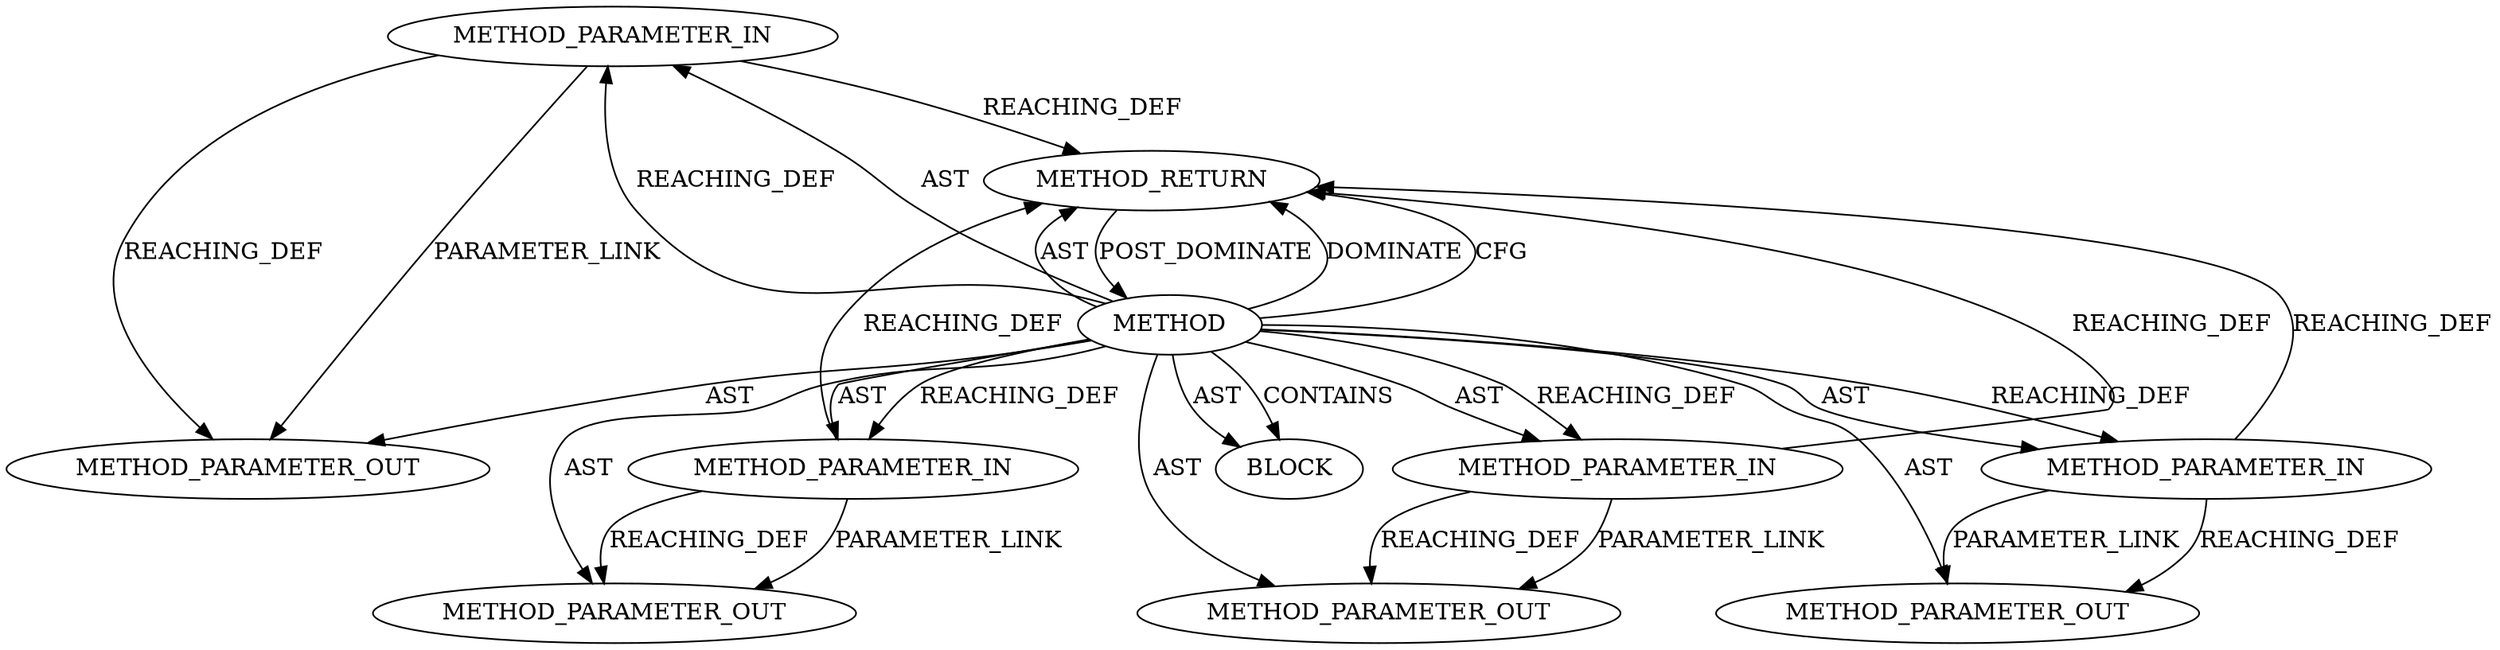 digraph {
  13504 [label=METHOD_PARAMETER_OUT ORDER=2 CODE="p2" IS_VARIADIC=false TYPE_FULL_NAME="ANY" EVALUATION_STRATEGY="BY_VALUE" INDEX=2 NAME="p2"]
  13503 [label=METHOD_PARAMETER_OUT ORDER=1 CODE="p1" IS_VARIADIC=false TYPE_FULL_NAME="ANY" EVALUATION_STRATEGY="BY_VALUE" INDEX=1 NAME="p1"]
  12544 [label=METHOD_PARAMETER_IN ORDER=4 CODE="p4" IS_VARIADIC=false TYPE_FULL_NAME="ANY" EVALUATION_STRATEGY="BY_VALUE" INDEX=4 NAME="p4"]
  12543 [label=METHOD_PARAMETER_IN ORDER=3 CODE="p3" IS_VARIADIC=false TYPE_FULL_NAME="ANY" EVALUATION_STRATEGY="BY_VALUE" INDEX=3 NAME="p3"]
  12545 [label=BLOCK ORDER=1 ARGUMENT_INDEX=1 CODE="<empty>" TYPE_FULL_NAME="ANY"]
  13506 [label=METHOD_PARAMETER_OUT ORDER=4 CODE="p4" IS_VARIADIC=false TYPE_FULL_NAME="ANY" EVALUATION_STRATEGY="BY_VALUE" INDEX=4 NAME="p4"]
  12542 [label=METHOD_PARAMETER_IN ORDER=2 CODE="p2" IS_VARIADIC=false TYPE_FULL_NAME="ANY" EVALUATION_STRATEGY="BY_VALUE" INDEX=2 NAME="p2"]
  12541 [label=METHOD_PARAMETER_IN ORDER=1 CODE="p1" IS_VARIADIC=false TYPE_FULL_NAME="ANY" EVALUATION_STRATEGY="BY_VALUE" INDEX=1 NAME="p1"]
  13505 [label=METHOD_PARAMETER_OUT ORDER=3 CODE="p3" IS_VARIADIC=false TYPE_FULL_NAME="ANY" EVALUATION_STRATEGY="BY_VALUE" INDEX=3 NAME="p3"]
  12546 [label=METHOD_RETURN ORDER=2 CODE="RET" TYPE_FULL_NAME="ANY" EVALUATION_STRATEGY="BY_VALUE"]
  12540 [label=METHOD AST_PARENT_TYPE="NAMESPACE_BLOCK" AST_PARENT_FULL_NAME="<global>" ORDER=0 CODE="<empty>" FULL_NAME="sg_set_page" IS_EXTERNAL=true FILENAME="<empty>" SIGNATURE="" NAME="sg_set_page"]
  12540 -> 12543 [label=REACHING_DEF VARIABLE=""]
  12544 -> 13506 [label=REACHING_DEF VARIABLE="p4"]
  12540 -> 12541 [label=AST ]
  12540 -> 12546 [label=DOMINATE ]
  12543 -> 13505 [label=PARAMETER_LINK ]
  12540 -> 13506 [label=AST ]
  12541 -> 12546 [label=REACHING_DEF VARIABLE="p1"]
  12542 -> 13504 [label=REACHING_DEF VARIABLE="p2"]
  12540 -> 12544 [label=AST ]
  12540 -> 12541 [label=REACHING_DEF VARIABLE=""]
  12543 -> 13505 [label=REACHING_DEF VARIABLE="p3"]
  12540 -> 13503 [label=AST ]
  12540 -> 12542 [label=REACHING_DEF VARIABLE=""]
  12540 -> 12545 [label=CONTAINS ]
  12542 -> 12546 [label=REACHING_DEF VARIABLE="p2"]
  12546 -> 12540 [label=POST_DOMINATE ]
  12540 -> 12543 [label=AST ]
  12540 -> 12544 [label=REACHING_DEF VARIABLE=""]
  12543 -> 12546 [label=REACHING_DEF VARIABLE="p3"]
  12540 -> 12546 [label=CFG ]
  12540 -> 13504 [label=AST ]
  12540 -> 12542 [label=AST ]
  12544 -> 12546 [label=REACHING_DEF VARIABLE="p4"]
  12540 -> 12545 [label=AST ]
  12541 -> 13503 [label=REACHING_DEF VARIABLE="p1"]
  12541 -> 13503 [label=PARAMETER_LINK ]
  12544 -> 13506 [label=PARAMETER_LINK ]
  12542 -> 13504 [label=PARAMETER_LINK ]
  12540 -> 13505 [label=AST ]
  12540 -> 12546 [label=AST ]
}
